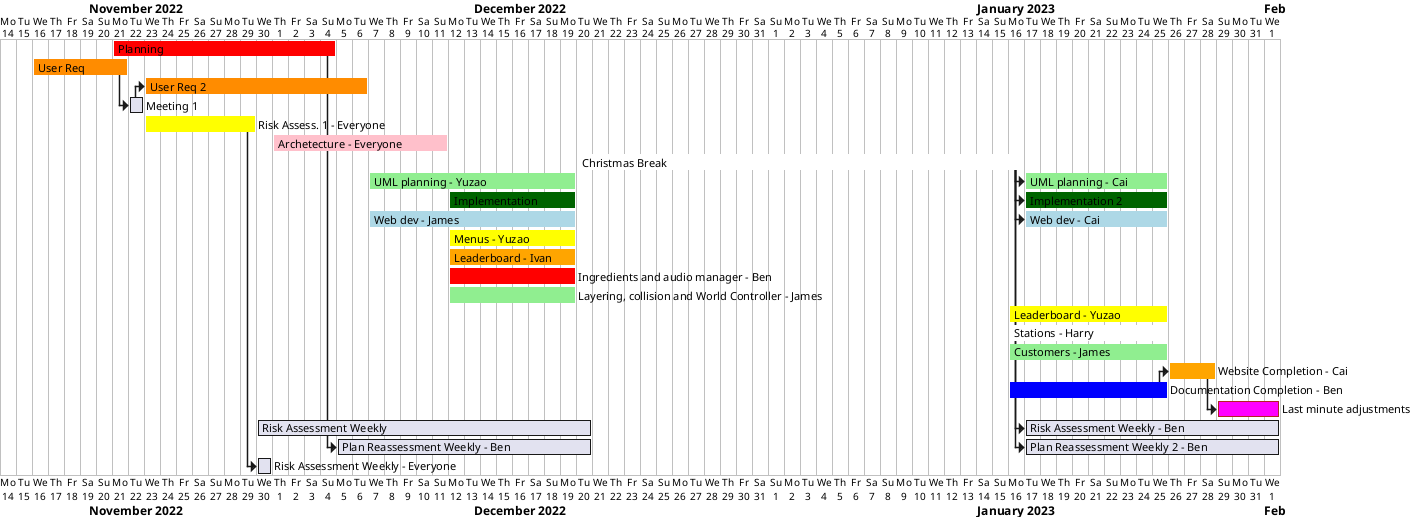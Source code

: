 
@startgantt

Project starts 2022-11-14

[Planning] starts 2022-11-21 and ends 2022-12-04

[User Req] starts 2022-11-16 and ends 2022-11-21
[User Req 2] starts 2022-11-23 and ends 2022-12-06

[Meeting 1] starts at [User Req]'s end
[User Req 2] starts at [Meeting 1]'s end

[Risk Assess. 1 - Everyone] starts 2022-11-23 and ends 2022-11-29

[Archetecture - Everyone] starts 2022-12-01 and ends 2022-12-11 and is colored in Pink

[Christmas Break] starts 2022-12-20 and ends 2023-01-16 and is colored in White

[UML planning - Yuzao] starts 2022-12-07 and ends 2022-12-19
[Implementation] starts 2022-12-12 and ends 2022-12-19
[Web dev - James] starts 2022-12-07 and ends 2022-12-19

[Menus - Yuzao] starts 2022-12-12 and ends 2022-12-19 and is colored in Yellow
[Leaderboard - Ivan] starts 2022-12-12 and ends 2022-12-19 and is colored in Orange
[Ingredients and audio manager - Ben] starts 2022-12-12 and ends 2022-12-19 and is colored in Red
[Layering, collision and World Controller - James] starts 2022-12-12 and ends 2022-12-19 and is colored in LightGreen


[Leaderboard - Yuzao] starts 2023-01-16 and ends 2023-01-25 and is colored in yellow

[Stations - Harry] starts 2023-01-16 and ends 2023-01-25 and is colored in Lilac
[Customers - James] starts 2023-01-16 and ends 2023-01-25 and is colored in LightGreen

[Website Completion - Cai] lasts 3 days
[Documentation Completion - Ben] lasts 10 days
[Last minute adjustments] lasts 4 days

[Website Completion - Cai] starts 2023-01-24
[Documentation Completion - Ben] starts 2023-01-16
[Last minute adjustments] starts 2023-01-29

[Web dev - Cai] starts at [Christmas Break]'s end and ends 2023-01-25 and displays on same row as [Web dev - James]
[UML planning - Cai] starts at [Christmas Break]'s end and ends 2023-01-25 and displays on same row as [UML planning - Yuzao]
[Implementation 2] starts at [Christmas Break]'s end and ends 2023-01-25 and displays on same row as [Implementation]

[Website Completion - Cai] starts at [Documentation Completion - Ben]'s end
[Last minute adjustments] starts at [Website Completion - Cai]'s end

[Risk Assessment Weekly] starts 2022-11-30 and ends 2022-12-20
[Plan Reassessment Weekly - Ben] starts 2022-12-05 and ends 2022-12-20

[Risk Assessment Weekly - Ben] starts at [Christmas Break]'s end and ends 2023-02-01 and displays on same row as [Risk Assessment Weekly]
[Plan Reassessment Weekly 2 - Ben] starts at [Christmas Break]'s end and ends 2023-02-01 and displays on same row as [Plan Reassessment Weekly - Ben]

[Risk Assessment Weekly - Everyone] starts at [Risk Assess. 1 - Everyone]'s end
[Plan Reassessment Weekly - Ben] starts at [Planning]'s end

[Website Completion - Cai] is colored in Orange
[Documentation Completion - Ben] is colored in Blue
[Last minute adjustments] is colored in Fuchsia/FireBrick
[Planning] is colored in Red
[Risk Assess. 1 - Everyone] is colored in Yellow

[Web dev - Cai] is colored in LightBlue
[UML planning - Cai] is colored in LightGreen
[Web dev - James] is colored in LightBlue
[UML planning - Yuzao] is colored in LightGreen
[Implementation] is colored in DarkGreen
[Implementation 2] is colored in DarkGreen

[User Req] is colored in DarkOrange
[User Req 2] is colored in DarkOrange

@endgantt
